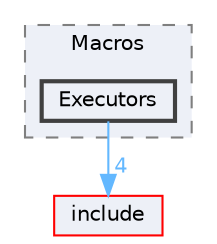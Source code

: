 digraph "/Users/fola/Documents/ArkScript/Ark/src/arkreactor/Compiler/Macros/Executors"
{
 // INTERACTIVE_SVG=YES
 // LATEX_PDF_SIZE
  bgcolor="transparent";
  edge [fontname=Helvetica,fontsize=10,labelfontname=Helvetica,labelfontsize=10];
  node [fontname=Helvetica,fontsize=10,shape=box,height=0.2,width=0.4];
  compound=true
  subgraph clusterdir_b9cbe36700296659acef612d0d107ef6 {
    graph [ bgcolor="#edf0f7", pencolor="grey50", label="Macros", fontname=Helvetica,fontsize=10 style="filled,dashed", URL="dir_b9cbe36700296659acef612d0d107ef6.html",tooltip=""]
  dir_cfa9778ddee3bfdde39b0361cb5ec6f6 [label="Executors", fillcolor="#edf0f7", color="grey25", style="filled,bold", URL="dir_cfa9778ddee3bfdde39b0361cb5ec6f6.html",tooltip=""];
  }
  dir_d44c64559bbebec7f509842c48db8b23 [label="include", fillcolor="#edf0f7", color="red", style="filled", URL="dir_d44c64559bbebec7f509842c48db8b23.html",tooltip=""];
  dir_cfa9778ddee3bfdde39b0361cb5ec6f6->dir_d44c64559bbebec7f509842c48db8b23 [headlabel="4", labeldistance=1.5 headhref="dir_000019_000021.html" href="dir_000019_000021.html" color="steelblue1" fontcolor="steelblue1"];
}

